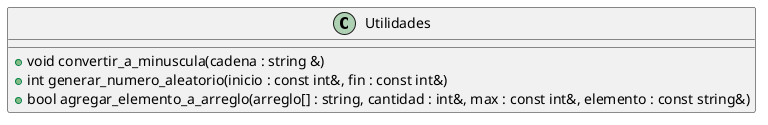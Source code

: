 @startuml
'https://plantuml.com/class-diagram

class Utilidades {
    + void convertir_a_minuscula(cadena : string &)
    + int generar_numero_aleatorio(inicio : const int&, fin : const int&)
    + bool agregar_elemento_a_arreglo(arreglo[] : string, cantidad : int&, max : const int&, elemento : const string&)
}

@enduml